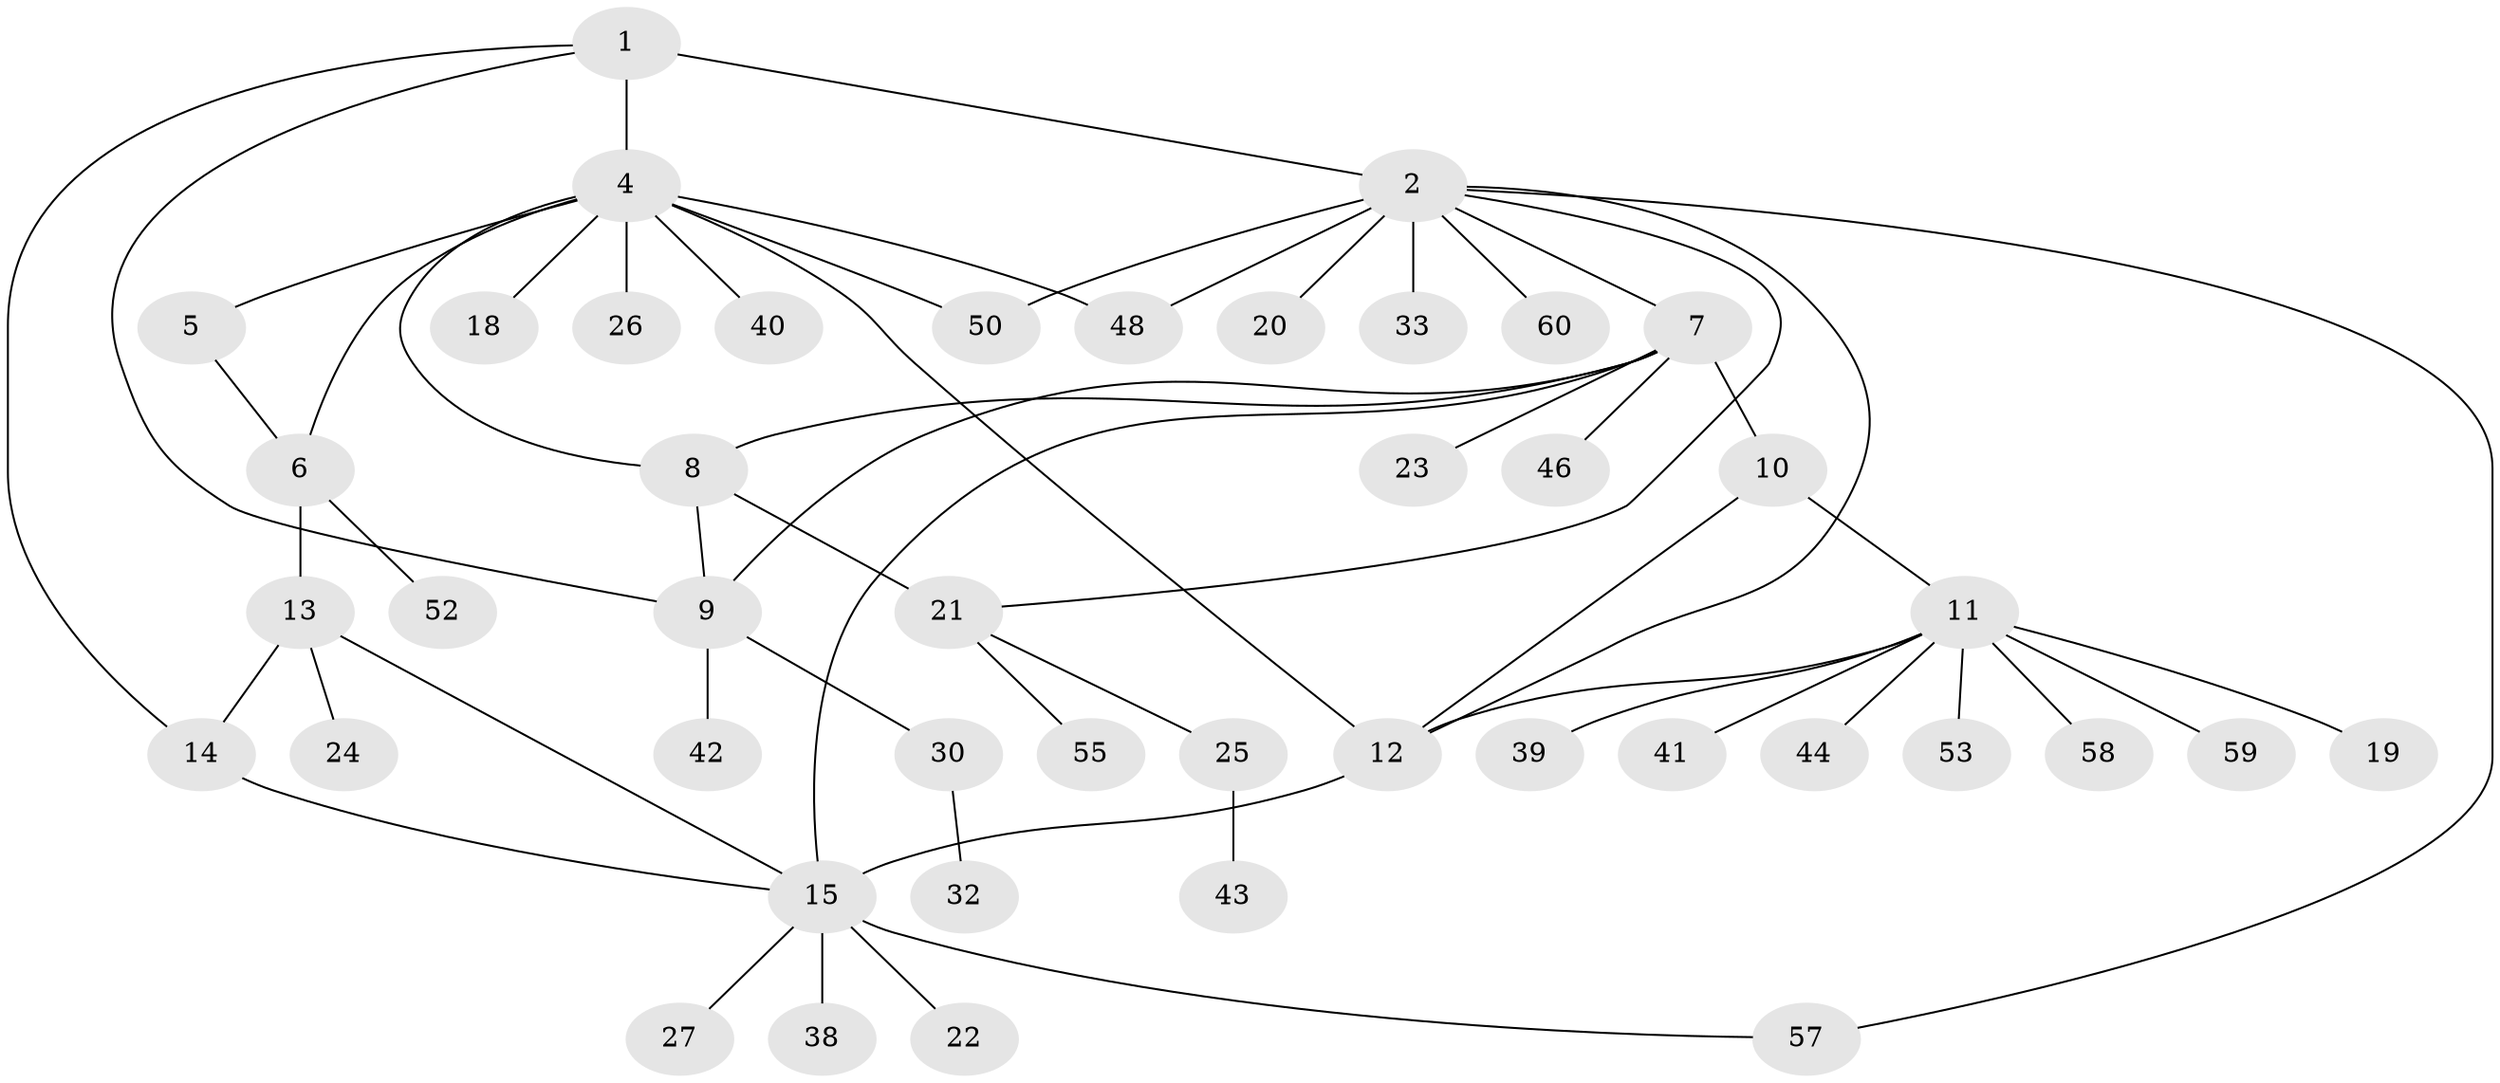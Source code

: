 // original degree distribution, {5: 0.06666666666666667, 7: 0.016666666666666666, 6: 0.016666666666666666, 11: 0.016666666666666666, 2: 0.2, 8: 0.016666666666666666, 4: 0.08333333333333333, 10: 0.016666666666666666, 9: 0.016666666666666666, 1: 0.5333333333333333, 3: 0.016666666666666666}
// Generated by graph-tools (version 1.1) at 2025/42/03/06/25 10:42:10]
// undirected, 44 vertices, 58 edges
graph export_dot {
graph [start="1"]
  node [color=gray90,style=filled];
  1;
  2 [super="+3"];
  4 [super="+31"];
  5;
  6 [super="+17"];
  7 [super="+54"];
  8;
  9 [super="+16"];
  10 [super="+34"];
  11 [super="+28"];
  12;
  13;
  14 [super="+29"];
  15 [super="+45"];
  18 [super="+36"];
  19;
  20;
  21 [super="+35"];
  22;
  23;
  24 [super="+37"];
  25 [super="+47"];
  26;
  27;
  30;
  32;
  33;
  38;
  39;
  40;
  41 [super="+51"];
  42;
  43 [super="+49"];
  44;
  46;
  48;
  50;
  52 [super="+56"];
  53;
  55;
  57;
  58;
  59;
  60;
  1 -- 2 [weight=2];
  1 -- 4;
  1 -- 14;
  1 -- 9;
  2 -- 7;
  2 -- 12;
  2 -- 33;
  2 -- 50;
  2 -- 57;
  2 -- 48;
  2 -- 20;
  2 -- 21;
  2 -- 60;
  4 -- 5;
  4 -- 6;
  4 -- 8;
  4 -- 12;
  4 -- 18;
  4 -- 26;
  4 -- 40;
  4 -- 48;
  4 -- 50;
  5 -- 6;
  6 -- 13;
  6 -- 52;
  7 -- 8;
  7 -- 9;
  7 -- 10;
  7 -- 15;
  7 -- 23;
  7 -- 46;
  8 -- 9;
  8 -- 21;
  9 -- 30;
  9 -- 42;
  10 -- 11;
  10 -- 12;
  11 -- 12;
  11 -- 19;
  11 -- 39;
  11 -- 41;
  11 -- 44;
  11 -- 53;
  11 -- 58;
  11 -- 59;
  12 -- 15;
  13 -- 14;
  13 -- 15;
  13 -- 24;
  14 -- 15;
  15 -- 22;
  15 -- 27;
  15 -- 38;
  15 -- 57;
  21 -- 25;
  21 -- 55;
  25 -- 43;
  30 -- 32;
}
